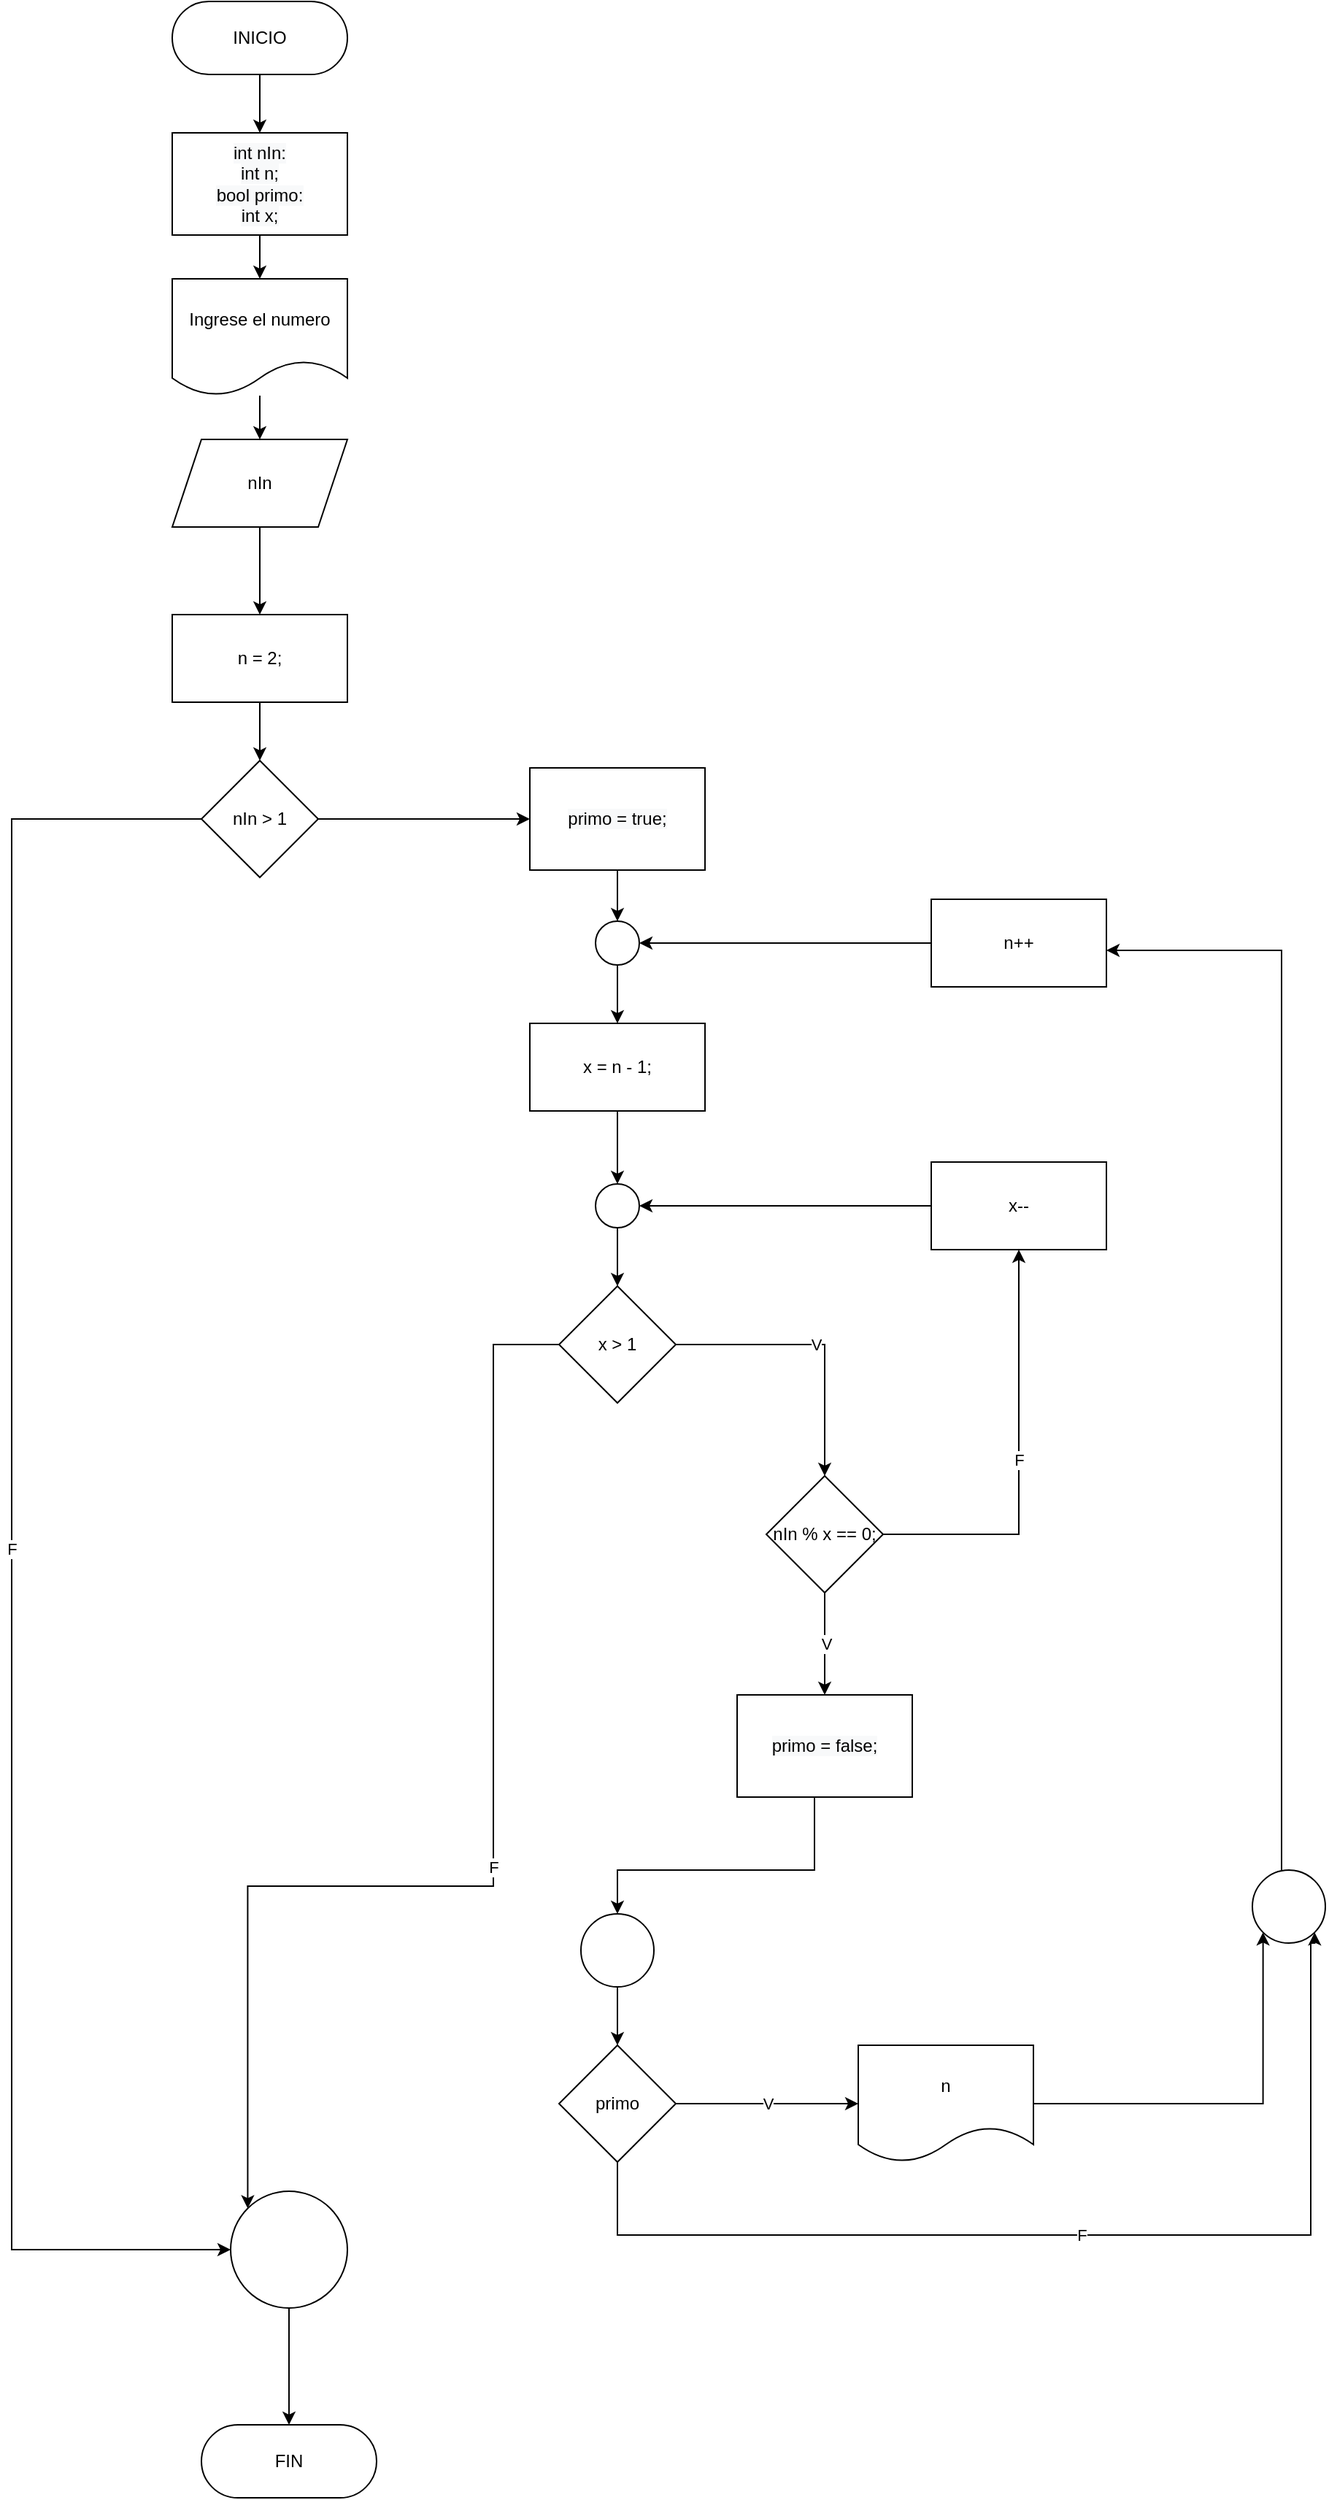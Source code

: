 <mxfile version="20.2.3" type="github">
  <diagram id="C5RBs43oDa-KdzZeNtuy" name="Page-1">
    <mxGraphModel dx="1578" dy="1973" grid="1" gridSize="10" guides="1" tooltips="1" connect="1" arrows="1" fold="1" page="1" pageScale="1" pageWidth="827" pageHeight="1169" math="0" shadow="0">
      <root>
        <mxCell id="WIyWlLk6GJQsqaUBKTNV-0" />
        <mxCell id="WIyWlLk6GJQsqaUBKTNV-1" parent="WIyWlLk6GJQsqaUBKTNV-0" />
        <mxCell id="dCPYGXt_jROoWqE-Jf7P-8" style="edgeStyle=orthogonalEdgeStyle;rounded=0;orthogonalLoop=1;jettySize=auto;html=1;" edge="1" parent="WIyWlLk6GJQsqaUBKTNV-1" source="dCPYGXt_jROoWqE-Jf7P-0" target="dCPYGXt_jROoWqE-Jf7P-7">
          <mxGeometry relative="1" as="geometry" />
        </mxCell>
        <mxCell id="dCPYGXt_jROoWqE-Jf7P-0" value="INICIO" style="rounded=1;whiteSpace=wrap;html=1;arcSize=50;" vertex="1" parent="WIyWlLk6GJQsqaUBKTNV-1">
          <mxGeometry x="340" y="-40" width="120" height="50" as="geometry" />
        </mxCell>
        <mxCell id="dCPYGXt_jROoWqE-Jf7P-1" value="FIN" style="rounded=1;whiteSpace=wrap;html=1;arcSize=50;" vertex="1" parent="WIyWlLk6GJQsqaUBKTNV-1">
          <mxGeometry x="360" y="1620" width="120" height="50" as="geometry" />
        </mxCell>
        <mxCell id="dCPYGXt_jROoWqE-Jf7P-14" style="edgeStyle=orthogonalEdgeStyle;rounded=0;orthogonalLoop=1;jettySize=auto;html=1;" edge="1" parent="WIyWlLk6GJQsqaUBKTNV-1" source="dCPYGXt_jROoWqE-Jf7P-3" target="dCPYGXt_jROoWqE-Jf7P-13">
          <mxGeometry relative="1" as="geometry" />
        </mxCell>
        <mxCell id="dCPYGXt_jROoWqE-Jf7P-3" value="Ingrese el numero" style="shape=document;whiteSpace=wrap;html=1;boundedLbl=1;" vertex="1" parent="WIyWlLk6GJQsqaUBKTNV-1">
          <mxGeometry x="340" y="150" width="120" height="80" as="geometry" />
        </mxCell>
        <mxCell id="dCPYGXt_jROoWqE-Jf7P-9" style="edgeStyle=orthogonalEdgeStyle;rounded=0;orthogonalLoop=1;jettySize=auto;html=1;" edge="1" parent="WIyWlLk6GJQsqaUBKTNV-1" source="dCPYGXt_jROoWqE-Jf7P-7" target="dCPYGXt_jROoWqE-Jf7P-3">
          <mxGeometry relative="1" as="geometry" />
        </mxCell>
        <mxCell id="dCPYGXt_jROoWqE-Jf7P-7" value="&lt;span style=&quot;color: rgb(0, 0, 0); font-family: Helvetica; font-size: 12px; font-style: normal; font-variant-ligatures: normal; font-variant-caps: normal; font-weight: 400; letter-spacing: normal; orphans: 2; text-align: center; text-indent: 0px; text-transform: none; widows: 2; word-spacing: 0px; -webkit-text-stroke-width: 0px; background-color: rgb(248, 249, 250); text-decoration-thickness: initial; text-decoration-style: initial; text-decoration-color: initial; float: none; display: inline !important;&quot;&gt;int nIn:&lt;/span&gt;&lt;br style=&quot;color: rgb(0, 0, 0); font-family: Helvetica; font-size: 12px; font-style: normal; font-variant-ligatures: normal; font-variant-caps: normal; font-weight: 400; letter-spacing: normal; orphans: 2; text-align: center; text-indent: 0px; text-transform: none; widows: 2; word-spacing: 0px; -webkit-text-stroke-width: 0px; background-color: rgb(248, 249, 250); text-decoration-thickness: initial; text-decoration-style: initial; text-decoration-color: initial;&quot;&gt;&lt;span style=&quot;color: rgb(0, 0, 0); font-family: Helvetica; font-size: 12px; font-style: normal; font-variant-ligatures: normal; font-variant-caps: normal; font-weight: 400; letter-spacing: normal; orphans: 2; text-align: center; text-indent: 0px; text-transform: none; widows: 2; word-spacing: 0px; -webkit-text-stroke-width: 0px; background-color: rgb(248, 249, 250); text-decoration-thickness: initial; text-decoration-style: initial; text-decoration-color: initial; float: none; display: inline !important;&quot;&gt;int n;&lt;/span&gt;&lt;br style=&quot;color: rgb(0, 0, 0); font-family: Helvetica; font-size: 12px; font-style: normal; font-variant-ligatures: normal; font-variant-caps: normal; font-weight: 400; letter-spacing: normal; orphans: 2; text-align: center; text-indent: 0px; text-transform: none; widows: 2; word-spacing: 0px; -webkit-text-stroke-width: 0px; background-color: rgb(248, 249, 250); text-decoration-thickness: initial; text-decoration-style: initial; text-decoration-color: initial;&quot;&gt;&lt;span style=&quot;color: rgb(0, 0, 0); font-family: Helvetica; font-size: 12px; font-style: normal; font-variant-ligatures: normal; font-variant-caps: normal; font-weight: 400; letter-spacing: normal; orphans: 2; text-align: center; text-indent: 0px; text-transform: none; widows: 2; word-spacing: 0px; -webkit-text-stroke-width: 0px; background-color: rgb(248, 249, 250); text-decoration-thickness: initial; text-decoration-style: initial; text-decoration-color: initial; float: none; display: inline !important;&quot;&gt;bool primo:&lt;br&gt;int x;&lt;br&gt;&lt;/span&gt;" style="rounded=0;whiteSpace=wrap;html=1;" vertex="1" parent="WIyWlLk6GJQsqaUBKTNV-1">
          <mxGeometry x="340" y="50" width="120" height="70" as="geometry" />
        </mxCell>
        <mxCell id="dCPYGXt_jROoWqE-Jf7P-16" value="F" style="edgeStyle=orthogonalEdgeStyle;rounded=0;orthogonalLoop=1;jettySize=auto;html=1;entryX=0;entryY=0.5;entryDx=0;entryDy=0;" edge="1" parent="WIyWlLk6GJQsqaUBKTNV-1" source="dCPYGXt_jROoWqE-Jf7P-10" target="dCPYGXt_jROoWqE-Jf7P-63">
          <mxGeometry relative="1" as="geometry">
            <Array as="points">
              <mxPoint x="230" y="520" />
              <mxPoint x="230" y="1500" />
            </Array>
          </mxGeometry>
        </mxCell>
        <mxCell id="dCPYGXt_jROoWqE-Jf7P-25" style="edgeStyle=orthogonalEdgeStyle;rounded=0;orthogonalLoop=1;jettySize=auto;html=1;" edge="1" parent="WIyWlLk6GJQsqaUBKTNV-1" source="dCPYGXt_jROoWqE-Jf7P-10" target="dCPYGXt_jROoWqE-Jf7P-24">
          <mxGeometry relative="1" as="geometry" />
        </mxCell>
        <mxCell id="dCPYGXt_jROoWqE-Jf7P-10" value="nIn &amp;gt; 1" style="rhombus;whiteSpace=wrap;html=1;" vertex="1" parent="WIyWlLk6GJQsqaUBKTNV-1">
          <mxGeometry x="360" y="480" width="80" height="80" as="geometry" />
        </mxCell>
        <mxCell id="dCPYGXt_jROoWqE-Jf7P-67" style="edgeStyle=orthogonalEdgeStyle;rounded=0;orthogonalLoop=1;jettySize=auto;html=1;" edge="1" parent="WIyWlLk6GJQsqaUBKTNV-1" source="dCPYGXt_jROoWqE-Jf7P-13" target="dCPYGXt_jROoWqE-Jf7P-65">
          <mxGeometry relative="1" as="geometry" />
        </mxCell>
        <mxCell id="dCPYGXt_jROoWqE-Jf7P-13" value="nIn" style="shape=parallelogram;perimeter=parallelogramPerimeter;whiteSpace=wrap;html=1;fixedSize=1;" vertex="1" parent="WIyWlLk6GJQsqaUBKTNV-1">
          <mxGeometry x="340" y="260" width="120" height="60" as="geometry" />
        </mxCell>
        <mxCell id="dCPYGXt_jROoWqE-Jf7P-34" style="edgeStyle=orthogonalEdgeStyle;rounded=0;orthogonalLoop=1;jettySize=auto;html=1;" edge="1" parent="WIyWlLk6GJQsqaUBKTNV-1" source="dCPYGXt_jROoWqE-Jf7P-22" target="dCPYGXt_jROoWqE-Jf7P-32">
          <mxGeometry relative="1" as="geometry" />
        </mxCell>
        <mxCell id="dCPYGXt_jROoWqE-Jf7P-22" value="" style="ellipse;whiteSpace=wrap;html=1;aspect=fixed;" vertex="1" parent="WIyWlLk6GJQsqaUBKTNV-1">
          <mxGeometry x="630" y="590" width="30" height="30" as="geometry" />
        </mxCell>
        <mxCell id="dCPYGXt_jROoWqE-Jf7P-26" style="edgeStyle=orthogonalEdgeStyle;rounded=0;orthogonalLoop=1;jettySize=auto;html=1;entryX=0.5;entryY=0;entryDx=0;entryDy=0;" edge="1" parent="WIyWlLk6GJQsqaUBKTNV-1" source="dCPYGXt_jROoWqE-Jf7P-24" target="dCPYGXt_jROoWqE-Jf7P-22">
          <mxGeometry relative="1" as="geometry" />
        </mxCell>
        <mxCell id="dCPYGXt_jROoWqE-Jf7P-24" value="&lt;span style=&quot;color: rgb(0, 0, 0); font-family: Helvetica; font-size: 12px; font-style: normal; font-variant-ligatures: normal; font-variant-caps: normal; font-weight: 400; letter-spacing: normal; orphans: 2; text-align: center; text-indent: 0px; text-transform: none; widows: 2; word-spacing: 0px; -webkit-text-stroke-width: 0px; background-color: rgb(248, 249, 250); text-decoration-thickness: initial; text-decoration-style: initial; text-decoration-color: initial; float: none; display: inline !important;&quot;&gt;primo = true;&lt;br&gt;&lt;/span&gt;" style="rounded=0;whiteSpace=wrap;html=1;" vertex="1" parent="WIyWlLk6GJQsqaUBKTNV-1">
          <mxGeometry x="585" y="485" width="120" height="70" as="geometry" />
        </mxCell>
        <mxCell id="dCPYGXt_jROoWqE-Jf7P-37" value="V" style="edgeStyle=orthogonalEdgeStyle;rounded=0;orthogonalLoop=1;jettySize=auto;html=1;" edge="1" parent="WIyWlLk6GJQsqaUBKTNV-1" source="dCPYGXt_jROoWqE-Jf7P-29" target="dCPYGXt_jROoWqE-Jf7P-36">
          <mxGeometry relative="1" as="geometry" />
        </mxCell>
        <mxCell id="dCPYGXt_jROoWqE-Jf7P-52" value="F" style="edgeStyle=orthogonalEdgeStyle;rounded=0;orthogonalLoop=1;jettySize=auto;html=1;entryX=0;entryY=0;entryDx=0;entryDy=0;" edge="1" parent="WIyWlLk6GJQsqaUBKTNV-1" source="dCPYGXt_jROoWqE-Jf7P-29" target="dCPYGXt_jROoWqE-Jf7P-63">
          <mxGeometry relative="1" as="geometry">
            <mxPoint x="530" y="1070" as="targetPoint" />
            <Array as="points">
              <mxPoint x="560" y="880" />
              <mxPoint x="560" y="1251" />
              <mxPoint x="392" y="1251" />
            </Array>
          </mxGeometry>
        </mxCell>
        <mxCell id="dCPYGXt_jROoWqE-Jf7P-29" value="x &amp;gt; 1" style="rhombus;whiteSpace=wrap;html=1;" vertex="1" parent="WIyWlLk6GJQsqaUBKTNV-1">
          <mxGeometry x="605" y="840" width="80" height="80" as="geometry" />
        </mxCell>
        <mxCell id="dCPYGXt_jROoWqE-Jf7P-31" style="edgeStyle=orthogonalEdgeStyle;rounded=0;orthogonalLoop=1;jettySize=auto;html=1;" edge="1" parent="WIyWlLk6GJQsqaUBKTNV-1" source="dCPYGXt_jROoWqE-Jf7P-30" target="dCPYGXt_jROoWqE-Jf7P-29">
          <mxGeometry relative="1" as="geometry" />
        </mxCell>
        <mxCell id="dCPYGXt_jROoWqE-Jf7P-30" value="" style="ellipse;whiteSpace=wrap;html=1;aspect=fixed;" vertex="1" parent="WIyWlLk6GJQsqaUBKTNV-1">
          <mxGeometry x="630" y="770" width="30" height="30" as="geometry" />
        </mxCell>
        <mxCell id="dCPYGXt_jROoWqE-Jf7P-33" style="edgeStyle=orthogonalEdgeStyle;rounded=0;orthogonalLoop=1;jettySize=auto;html=1;entryX=0.5;entryY=0;entryDx=0;entryDy=0;" edge="1" parent="WIyWlLk6GJQsqaUBKTNV-1" source="dCPYGXt_jROoWqE-Jf7P-32" target="dCPYGXt_jROoWqE-Jf7P-30">
          <mxGeometry relative="1" as="geometry" />
        </mxCell>
        <mxCell id="dCPYGXt_jROoWqE-Jf7P-32" value="x = n - 1;" style="rounded=0;whiteSpace=wrap;html=1;" vertex="1" parent="WIyWlLk6GJQsqaUBKTNV-1">
          <mxGeometry x="585" y="660" width="120" height="60" as="geometry" />
        </mxCell>
        <mxCell id="dCPYGXt_jROoWqE-Jf7P-38" value="V" style="edgeStyle=orthogonalEdgeStyle;rounded=0;orthogonalLoop=1;jettySize=auto;html=1;" edge="1" parent="WIyWlLk6GJQsqaUBKTNV-1" source="dCPYGXt_jROoWqE-Jf7P-36">
          <mxGeometry relative="1" as="geometry">
            <mxPoint x="787" y="1120" as="targetPoint" />
          </mxGeometry>
        </mxCell>
        <mxCell id="dCPYGXt_jROoWqE-Jf7P-50" value="F" style="edgeStyle=orthogonalEdgeStyle;rounded=0;orthogonalLoop=1;jettySize=auto;html=1;" edge="1" parent="WIyWlLk6GJQsqaUBKTNV-1" source="dCPYGXt_jROoWqE-Jf7P-36" target="dCPYGXt_jROoWqE-Jf7P-49">
          <mxGeometry relative="1" as="geometry" />
        </mxCell>
        <mxCell id="dCPYGXt_jROoWqE-Jf7P-36" value="nIn % x == 0;" style="rhombus;whiteSpace=wrap;html=1;" vertex="1" parent="WIyWlLk6GJQsqaUBKTNV-1">
          <mxGeometry x="747" y="970" width="80" height="80" as="geometry" />
        </mxCell>
        <mxCell id="dCPYGXt_jROoWqE-Jf7P-54" style="edgeStyle=orthogonalEdgeStyle;rounded=0;orthogonalLoop=1;jettySize=auto;html=1;entryX=0.5;entryY=0;entryDx=0;entryDy=0;" edge="1" parent="WIyWlLk6GJQsqaUBKTNV-1" source="dCPYGXt_jROoWqE-Jf7P-39" target="dCPYGXt_jROoWqE-Jf7P-53">
          <mxGeometry relative="1" as="geometry">
            <Array as="points">
              <mxPoint x="780" y="1240" />
              <mxPoint x="645" y="1240" />
            </Array>
          </mxGeometry>
        </mxCell>
        <mxCell id="dCPYGXt_jROoWqE-Jf7P-39" value="&lt;span style=&quot;color: rgb(0, 0, 0); font-family: Helvetica; font-size: 12px; font-style: normal; font-variant-ligatures: normal; font-variant-caps: normal; font-weight: 400; letter-spacing: normal; orphans: 2; text-align: center; text-indent: 0px; text-transform: none; widows: 2; word-spacing: 0px; -webkit-text-stroke-width: 0px; background-color: rgb(248, 249, 250); text-decoration-thickness: initial; text-decoration-style: initial; text-decoration-color: initial; float: none; display: inline !important;&quot;&gt;primo = false;&lt;br&gt;&lt;/span&gt;" style="rounded=0;whiteSpace=wrap;html=1;" vertex="1" parent="WIyWlLk6GJQsqaUBKTNV-1">
          <mxGeometry x="727" y="1120" width="120" height="70" as="geometry" />
        </mxCell>
        <mxCell id="dCPYGXt_jROoWqE-Jf7P-60" value="V" style="edgeStyle=orthogonalEdgeStyle;rounded=0;orthogonalLoop=1;jettySize=auto;html=1;" edge="1" parent="WIyWlLk6GJQsqaUBKTNV-1" source="dCPYGXt_jROoWqE-Jf7P-44" target="dCPYGXt_jROoWqE-Jf7P-59">
          <mxGeometry relative="1" as="geometry" />
        </mxCell>
        <mxCell id="dCPYGXt_jROoWqE-Jf7P-69" value="F" style="edgeStyle=orthogonalEdgeStyle;rounded=0;orthogonalLoop=1;jettySize=auto;html=1;entryX=1;entryY=1;entryDx=0;entryDy=0;" edge="1" parent="WIyWlLk6GJQsqaUBKTNV-1" source="dCPYGXt_jROoWqE-Jf7P-44" target="dCPYGXt_jROoWqE-Jf7P-68">
          <mxGeometry relative="1" as="geometry">
            <Array as="points">
              <mxPoint x="645" y="1490" />
              <mxPoint x="1120" y="1490" />
              <mxPoint x="1120" y="1290" />
              <mxPoint x="1123" y="1290" />
            </Array>
          </mxGeometry>
        </mxCell>
        <mxCell id="dCPYGXt_jROoWqE-Jf7P-44" value="primo" style="rhombus;whiteSpace=wrap;html=1;" vertex="1" parent="WIyWlLk6GJQsqaUBKTNV-1">
          <mxGeometry x="605" y="1360" width="80" height="80" as="geometry" />
        </mxCell>
        <mxCell id="dCPYGXt_jROoWqE-Jf7P-51" style="edgeStyle=orthogonalEdgeStyle;rounded=0;orthogonalLoop=1;jettySize=auto;html=1;entryX=1;entryY=0.5;entryDx=0;entryDy=0;" edge="1" parent="WIyWlLk6GJQsqaUBKTNV-1" source="dCPYGXt_jROoWqE-Jf7P-49" target="dCPYGXt_jROoWqE-Jf7P-30">
          <mxGeometry relative="1" as="geometry" />
        </mxCell>
        <mxCell id="dCPYGXt_jROoWqE-Jf7P-49" value="x--" style="rounded=0;whiteSpace=wrap;html=1;" vertex="1" parent="WIyWlLk6GJQsqaUBKTNV-1">
          <mxGeometry x="860" y="755" width="120" height="60" as="geometry" />
        </mxCell>
        <mxCell id="dCPYGXt_jROoWqE-Jf7P-55" style="edgeStyle=orthogonalEdgeStyle;rounded=0;orthogonalLoop=1;jettySize=auto;html=1;entryX=0.5;entryY=0;entryDx=0;entryDy=0;" edge="1" parent="WIyWlLk6GJQsqaUBKTNV-1" source="dCPYGXt_jROoWqE-Jf7P-53" target="dCPYGXt_jROoWqE-Jf7P-44">
          <mxGeometry relative="1" as="geometry" />
        </mxCell>
        <mxCell id="dCPYGXt_jROoWqE-Jf7P-53" value="" style="ellipse;whiteSpace=wrap;html=1;aspect=fixed;" vertex="1" parent="WIyWlLk6GJQsqaUBKTNV-1">
          <mxGeometry x="620" y="1270" width="50" height="50" as="geometry" />
        </mxCell>
        <mxCell id="dCPYGXt_jROoWqE-Jf7P-58" style="edgeStyle=orthogonalEdgeStyle;rounded=0;orthogonalLoop=1;jettySize=auto;html=1;entryX=1;entryY=0.5;entryDx=0;entryDy=0;" edge="1" parent="WIyWlLk6GJQsqaUBKTNV-1" source="dCPYGXt_jROoWqE-Jf7P-56" target="dCPYGXt_jROoWqE-Jf7P-22">
          <mxGeometry relative="1" as="geometry" />
        </mxCell>
        <mxCell id="dCPYGXt_jROoWqE-Jf7P-56" value="n++" style="rounded=0;whiteSpace=wrap;html=1;" vertex="1" parent="WIyWlLk6GJQsqaUBKTNV-1">
          <mxGeometry x="860" y="575" width="120" height="60" as="geometry" />
        </mxCell>
        <mxCell id="dCPYGXt_jROoWqE-Jf7P-70" style="edgeStyle=orthogonalEdgeStyle;rounded=0;orthogonalLoop=1;jettySize=auto;html=1;entryX=0;entryY=1;entryDx=0;entryDy=0;" edge="1" parent="WIyWlLk6GJQsqaUBKTNV-1" source="dCPYGXt_jROoWqE-Jf7P-59" target="dCPYGXt_jROoWqE-Jf7P-68">
          <mxGeometry relative="1" as="geometry" />
        </mxCell>
        <mxCell id="dCPYGXt_jROoWqE-Jf7P-59" value="n" style="shape=document;whiteSpace=wrap;html=1;boundedLbl=1;" vertex="1" parent="WIyWlLk6GJQsqaUBKTNV-1">
          <mxGeometry x="810" y="1360" width="120" height="80" as="geometry" />
        </mxCell>
        <mxCell id="dCPYGXt_jROoWqE-Jf7P-64" style="edgeStyle=orthogonalEdgeStyle;rounded=0;orthogonalLoop=1;jettySize=auto;html=1;entryX=0.5;entryY=0;entryDx=0;entryDy=0;" edge="1" parent="WIyWlLk6GJQsqaUBKTNV-1" source="dCPYGXt_jROoWqE-Jf7P-63" target="dCPYGXt_jROoWqE-Jf7P-1">
          <mxGeometry relative="1" as="geometry" />
        </mxCell>
        <mxCell id="dCPYGXt_jROoWqE-Jf7P-63" value="" style="ellipse;whiteSpace=wrap;html=1;aspect=fixed;" vertex="1" parent="WIyWlLk6GJQsqaUBKTNV-1">
          <mxGeometry x="380" y="1460" width="80" height="80" as="geometry" />
        </mxCell>
        <mxCell id="dCPYGXt_jROoWqE-Jf7P-66" style="edgeStyle=orthogonalEdgeStyle;rounded=0;orthogonalLoop=1;jettySize=auto;html=1;" edge="1" parent="WIyWlLk6GJQsqaUBKTNV-1" source="dCPYGXt_jROoWqE-Jf7P-65" target="dCPYGXt_jROoWqE-Jf7P-10">
          <mxGeometry relative="1" as="geometry" />
        </mxCell>
        <mxCell id="dCPYGXt_jROoWqE-Jf7P-65" value="n = 2;" style="rounded=0;whiteSpace=wrap;html=1;" vertex="1" parent="WIyWlLk6GJQsqaUBKTNV-1">
          <mxGeometry x="340" y="380" width="120" height="60" as="geometry" />
        </mxCell>
        <mxCell id="dCPYGXt_jROoWqE-Jf7P-71" style="edgeStyle=orthogonalEdgeStyle;rounded=0;orthogonalLoop=1;jettySize=auto;html=1;" edge="1" parent="WIyWlLk6GJQsqaUBKTNV-1" source="dCPYGXt_jROoWqE-Jf7P-68">
          <mxGeometry relative="1" as="geometry">
            <mxPoint x="980" y="610" as="targetPoint" />
            <Array as="points">
              <mxPoint x="1100" y="610" />
              <mxPoint x="980" y="610" />
            </Array>
          </mxGeometry>
        </mxCell>
        <mxCell id="dCPYGXt_jROoWqE-Jf7P-68" value="" style="ellipse;whiteSpace=wrap;html=1;aspect=fixed;" vertex="1" parent="WIyWlLk6GJQsqaUBKTNV-1">
          <mxGeometry x="1080" y="1240" width="50" height="50" as="geometry" />
        </mxCell>
      </root>
    </mxGraphModel>
  </diagram>
</mxfile>
